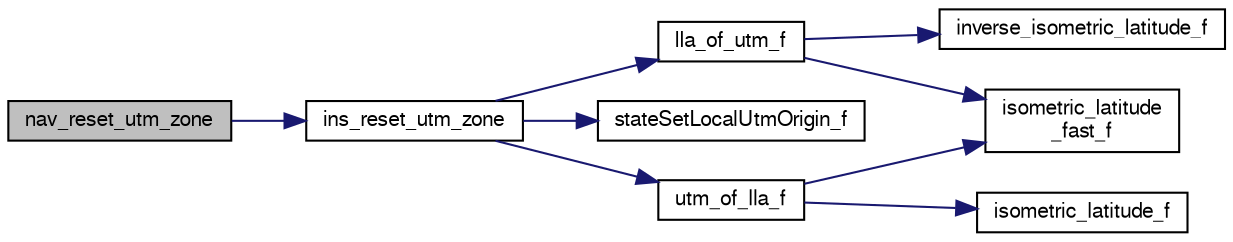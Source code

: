 digraph "nav_reset_utm_zone"
{
  edge [fontname="FreeSans",fontsize="10",labelfontname="FreeSans",labelfontsize="10"];
  node [fontname="FreeSans",fontsize="10",shape=record];
  rankdir="LR";
  Node1 [label="nav_reset_utm_zone",height=0.2,width=0.4,color="black", fillcolor="grey75", style="filled", fontcolor="black"];
  Node1 -> Node2 [color="midnightblue",fontsize="10",style="solid",fontname="FreeSans"];
  Node2 [label="ins_reset_utm_zone",height=0.2,width=0.4,color="black", fillcolor="white", style="filled",URL="$ins_8c.html#af108226ec7957a145cb2c57ab14e6da7",tooltip="INS utm zone reset. "];
  Node2 -> Node3 [color="midnightblue",fontsize="10",style="solid",fontname="FreeSans"];
  Node3 [label="lla_of_utm_f",height=0.2,width=0.4,color="black", fillcolor="white", style="filled",URL="$pprz__geodetic__float_8c.html#a30c2e47ec9a898079c04e8b08496b455"];
  Node3 -> Node4 [color="midnightblue",fontsize="10",style="solid",fontname="FreeSans"];
  Node4 [label="inverse_isometric_latitude_f",height=0.2,width=0.4,color="black", fillcolor="white", style="filled",URL="$pprz__geodetic__float_8c.html#a28b6e05c87f50f1e5290e36407095fb6"];
  Node3 -> Node5 [color="midnightblue",fontsize="10",style="solid",fontname="FreeSans"];
  Node5 [label="isometric_latitude\l_fast_f",height=0.2,width=0.4,color="black", fillcolor="white", style="filled",URL="$pprz__geodetic__float_8c.html#a21ea1b369f7d4abd984fb89c488dde24"];
  Node2 -> Node6 [color="midnightblue",fontsize="10",style="solid",fontname="FreeSans"];
  Node6 [label="stateSetLocalUtmOrigin_f",height=0.2,width=0.4,color="black", fillcolor="white", style="filled",URL="$group__state__position.html#gae180e6252c12221500767c9a4a34b20d",tooltip="Set the local (flat earth) coordinate frame origin from UTM (float). "];
  Node2 -> Node7 [color="midnightblue",fontsize="10",style="solid",fontname="FreeSans"];
  Node7 [label="utm_of_lla_f",height=0.2,width=0.4,color="black", fillcolor="white", style="filled",URL="$pprz__geodetic__float_8c.html#af99d4775df518f30b741b49c26eceedd"];
  Node7 -> Node8 [color="midnightblue",fontsize="10",style="solid",fontname="FreeSans"];
  Node8 [label="isometric_latitude_f",height=0.2,width=0.4,color="black", fillcolor="white", style="filled",URL="$pprz__geodetic__float_8c.html#a25c5bd31de0ea0d0caf14a0d217ad3ea"];
  Node7 -> Node5 [color="midnightblue",fontsize="10",style="solid",fontname="FreeSans"];
}
